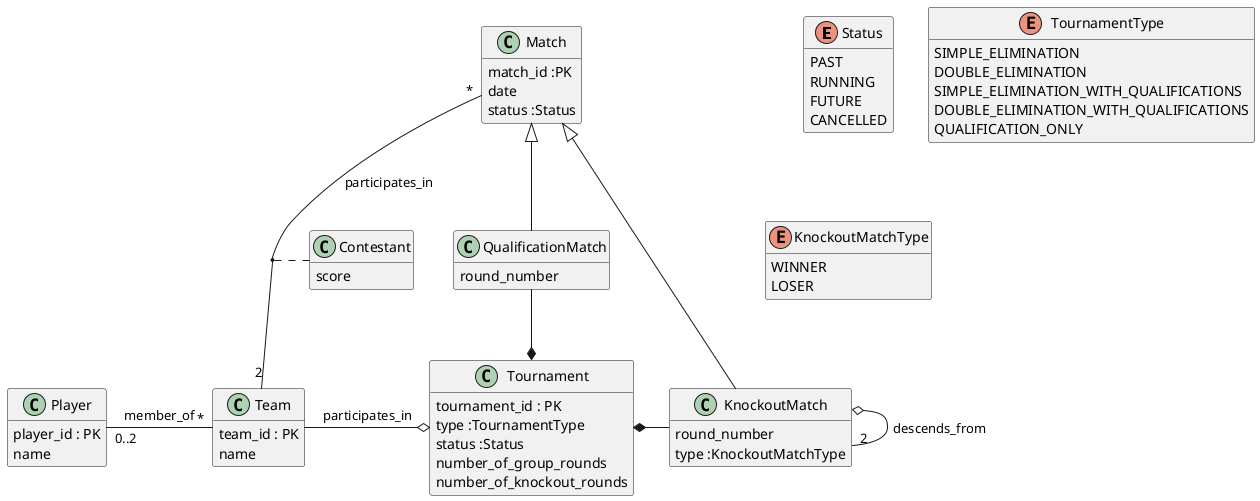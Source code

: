 @startuml
enum Status {
  PAST
  RUNNING
  FUTURE
  CANCELLED
}

enum TournamentType {
  SIMPLE_ELIMINATION
  DOUBLE_ELIMINATION
  SIMPLE_ELIMINATION_WITH_QUALIFICATIONS
  DOUBLE_ELIMINATION_WITH_QUALIFICATIONS
  QUALIFICATION_ONLY
}

enum KnockoutMatchType {
  WINNER
  LOSER
} 

class Player {
  player_id : PK
  name
}

class Team {
  team_id : PK
  name
}

class Match {
  match_id :PK
  date
  status :Status
}

class KnockoutMatch {
  round_number
  type :KnockoutMatchType
}

class QualificationMatch {
  round_number
}


class Tournament {
  tournament_id : PK
  type :TournamentType
  status :Status
  number_of_group_rounds
  number_of_knockout_rounds
}

class Contestant {
  score
}

Match <|-- KnockoutMatch
Match <|-- QualificationMatch
KnockoutMatch o-- "2" KnockoutMatch : descends_from

Player "0..2" - "*" Team : member_of

Match "*" -- "2" Team : participates_in
(Team, Match) .. Contestant 

Team -o Tournament : participates_in

QualificationMatch --* Tournament

Tournament *- KnockoutMatch

hide empty members
@enduml